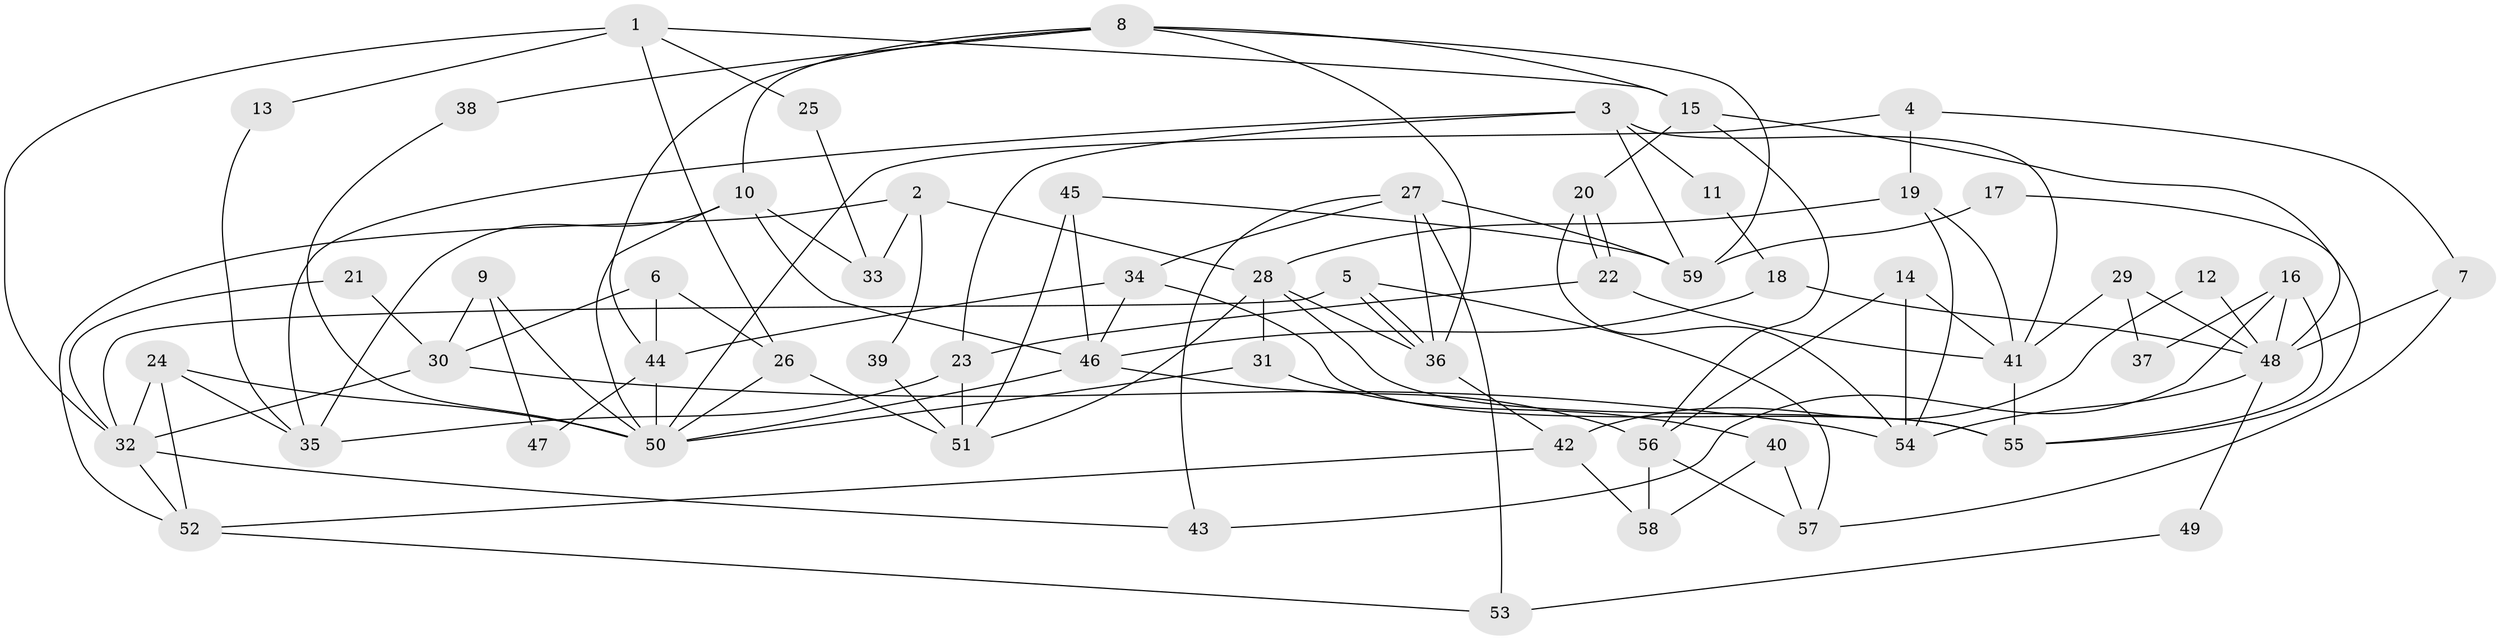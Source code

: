 // coarse degree distribution, {5: 0.17073170731707318, 4: 0.17073170731707318, 7: 0.04878048780487805, 6: 0.14634146341463414, 3: 0.1951219512195122, 2: 0.21951219512195122, 13: 0.024390243902439025, 20: 0.024390243902439025}
// Generated by graph-tools (version 1.1) at 2025/18/03/04/25 18:18:47]
// undirected, 59 vertices, 118 edges
graph export_dot {
graph [start="1"]
  node [color=gray90,style=filled];
  1;
  2;
  3;
  4;
  5;
  6;
  7;
  8;
  9;
  10;
  11;
  12;
  13;
  14;
  15;
  16;
  17;
  18;
  19;
  20;
  21;
  22;
  23;
  24;
  25;
  26;
  27;
  28;
  29;
  30;
  31;
  32;
  33;
  34;
  35;
  36;
  37;
  38;
  39;
  40;
  41;
  42;
  43;
  44;
  45;
  46;
  47;
  48;
  49;
  50;
  51;
  52;
  53;
  54;
  55;
  56;
  57;
  58;
  59;
  1 -- 15;
  1 -- 26;
  1 -- 13;
  1 -- 25;
  1 -- 32;
  2 -- 52;
  2 -- 28;
  2 -- 33;
  2 -- 39;
  3 -- 41;
  3 -- 59;
  3 -- 11;
  3 -- 23;
  3 -- 35;
  4 -- 19;
  4 -- 50;
  4 -- 7;
  5 -- 57;
  5 -- 36;
  5 -- 36;
  5 -- 32;
  6 -- 26;
  6 -- 30;
  6 -- 44;
  7 -- 57;
  7 -- 48;
  8 -- 44;
  8 -- 10;
  8 -- 15;
  8 -- 36;
  8 -- 38;
  8 -- 59;
  9 -- 50;
  9 -- 30;
  9 -- 47;
  10 -- 50;
  10 -- 35;
  10 -- 33;
  10 -- 46;
  11 -- 18;
  12 -- 42;
  12 -- 48;
  13 -- 35;
  14 -- 54;
  14 -- 41;
  14 -- 56;
  15 -- 48;
  15 -- 20;
  15 -- 56;
  16 -- 43;
  16 -- 48;
  16 -- 37;
  16 -- 55;
  17 -- 59;
  17 -- 55;
  18 -- 48;
  18 -- 46;
  19 -- 41;
  19 -- 28;
  19 -- 54;
  20 -- 22;
  20 -- 22;
  20 -- 54;
  21 -- 32;
  21 -- 30;
  22 -- 23;
  22 -- 41;
  23 -- 51;
  23 -- 35;
  24 -- 35;
  24 -- 32;
  24 -- 50;
  24 -- 52;
  25 -- 33;
  26 -- 51;
  26 -- 50;
  27 -- 36;
  27 -- 34;
  27 -- 43;
  27 -- 53;
  27 -- 59;
  28 -- 55;
  28 -- 36;
  28 -- 31;
  28 -- 51;
  29 -- 48;
  29 -- 41;
  29 -- 37;
  30 -- 32;
  30 -- 54;
  31 -- 50;
  31 -- 40;
  32 -- 43;
  32 -- 52;
  34 -- 46;
  34 -- 44;
  34 -- 55;
  36 -- 42;
  38 -- 50;
  39 -- 51;
  40 -- 58;
  40 -- 57;
  41 -- 55;
  42 -- 52;
  42 -- 58;
  44 -- 50;
  44 -- 47;
  45 -- 46;
  45 -- 59;
  45 -- 51;
  46 -- 56;
  46 -- 50;
  48 -- 54;
  48 -- 49;
  49 -- 53;
  52 -- 53;
  56 -- 57;
  56 -- 58;
}
